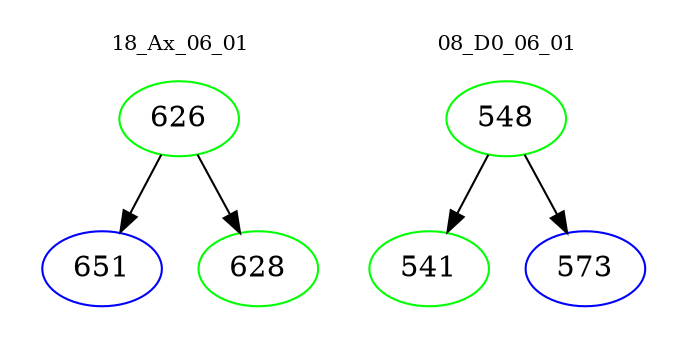 digraph{
subgraph cluster_0 {
color = white
label = "18_Ax_06_01";
fontsize=10;
T0_626 [label="626", color="green"]
T0_626 -> T0_651 [color="black"]
T0_651 [label="651", color="blue"]
T0_626 -> T0_628 [color="black"]
T0_628 [label="628", color="green"]
}
subgraph cluster_1 {
color = white
label = "08_D0_06_01";
fontsize=10;
T1_548 [label="548", color="green"]
T1_548 -> T1_541 [color="black"]
T1_541 [label="541", color="green"]
T1_548 -> T1_573 [color="black"]
T1_573 [label="573", color="blue"]
}
}

